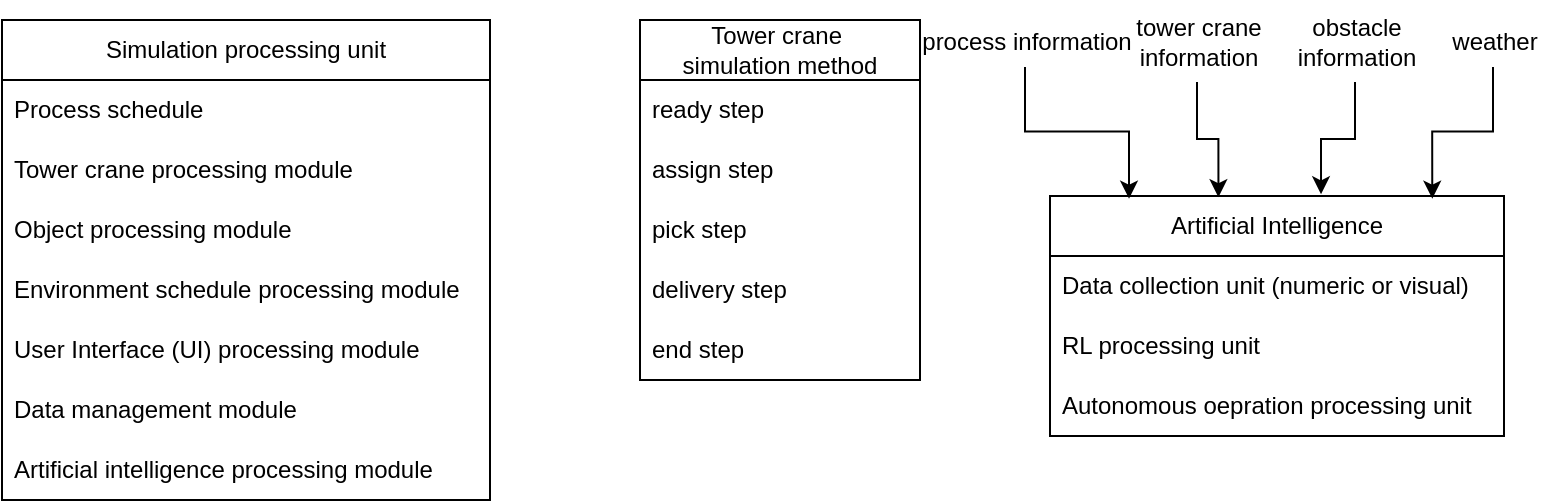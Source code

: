 <mxfile border="50" scale="3" compressed="false" locked="false" version="28.1.0">
  <diagram name="Blank" id="YmL12bMKpDGza6XwsDPr">
    <mxGraphModel dx="1501" dy="782" grid="1" gridSize="10" guides="1" tooltips="1" connect="1" arrows="1" fold="1" page="1" pageScale="1" pageWidth="413" pageHeight="583" background="none" math="1" shadow="0">
      <root>
        <mxCell id="X5NqExCQtvZxIxQ7pmgY-0" />
        <mxCell id="1" parent="X5NqExCQtvZxIxQ7pmgY-0" />
        <mxCell id="opVt_3lsyXinjnF3gYwn-2" value="Simulation processing unit" style="swimlane;fontStyle=0;childLayout=stackLayout;horizontal=1;startSize=30;horizontalStack=0;resizeParent=1;resizeParentMax=0;resizeLast=0;collapsible=1;marginBottom=0;whiteSpace=wrap;html=1;" vertex="1" parent="1">
          <mxGeometry x="40" y="40" width="244" height="240" as="geometry" />
        </mxCell>
        <mxCell id="opVt_3lsyXinjnF3gYwn-3" value="Process schedule" style="text;strokeColor=none;fillColor=none;align=left;verticalAlign=middle;spacingLeft=4;spacingRight=4;overflow=hidden;points=[[0,0.5],[1,0.5]];portConstraint=eastwest;rotatable=0;whiteSpace=wrap;html=1;" vertex="1" parent="opVt_3lsyXinjnF3gYwn-2">
          <mxGeometry y="30" width="244" height="30" as="geometry" />
        </mxCell>
        <mxCell id="opVt_3lsyXinjnF3gYwn-7" value="Tower crane processing module" style="text;strokeColor=none;fillColor=none;align=left;verticalAlign=middle;spacingLeft=4;spacingRight=4;overflow=hidden;points=[[0,0.5],[1,0.5]];portConstraint=eastwest;rotatable=0;whiteSpace=wrap;html=1;" vertex="1" parent="opVt_3lsyXinjnF3gYwn-2">
          <mxGeometry y="60" width="244" height="30" as="geometry" />
        </mxCell>
        <mxCell id="opVt_3lsyXinjnF3gYwn-8" value="Object processing module" style="text;strokeColor=none;fillColor=none;align=left;verticalAlign=middle;spacingLeft=4;spacingRight=4;overflow=hidden;points=[[0,0.5],[1,0.5]];portConstraint=eastwest;rotatable=0;whiteSpace=wrap;html=1;" vertex="1" parent="opVt_3lsyXinjnF3gYwn-2">
          <mxGeometry y="90" width="244" height="30" as="geometry" />
        </mxCell>
        <mxCell id="opVt_3lsyXinjnF3gYwn-6" value="Environment schedule processing module" style="text;strokeColor=none;fillColor=none;align=left;verticalAlign=middle;spacingLeft=4;spacingRight=4;overflow=hidden;points=[[0,0.5],[1,0.5]];portConstraint=eastwest;rotatable=0;whiteSpace=wrap;html=1;" vertex="1" parent="opVt_3lsyXinjnF3gYwn-2">
          <mxGeometry y="120" width="244" height="30" as="geometry" />
        </mxCell>
        <mxCell id="opVt_3lsyXinjnF3gYwn-5" value="User Interface (UI) processing module" style="text;strokeColor=none;fillColor=none;align=left;verticalAlign=middle;spacingLeft=4;spacingRight=4;overflow=hidden;points=[[0,0.5],[1,0.5]];portConstraint=eastwest;rotatable=0;whiteSpace=wrap;html=1;" vertex="1" parent="opVt_3lsyXinjnF3gYwn-2">
          <mxGeometry y="150" width="244" height="30" as="geometry" />
        </mxCell>
        <mxCell id="opVt_3lsyXinjnF3gYwn-9" value="Data management module" style="text;strokeColor=none;fillColor=none;align=left;verticalAlign=middle;spacingLeft=4;spacingRight=4;overflow=hidden;points=[[0,0.5],[1,0.5]];portConstraint=eastwest;rotatable=0;whiteSpace=wrap;html=1;" vertex="1" parent="opVt_3lsyXinjnF3gYwn-2">
          <mxGeometry y="180" width="244" height="30" as="geometry" />
        </mxCell>
        <mxCell id="opVt_3lsyXinjnF3gYwn-10" value="Artificial intelligence processing module" style="text;strokeColor=none;fillColor=none;align=left;verticalAlign=middle;spacingLeft=4;spacingRight=4;overflow=hidden;points=[[0,0.5],[1,0.5]];portConstraint=eastwest;rotatable=0;whiteSpace=wrap;html=1;" vertex="1" parent="opVt_3lsyXinjnF3gYwn-2">
          <mxGeometry y="210" width="244" height="30" as="geometry" />
        </mxCell>
        <mxCell id="opVt_3lsyXinjnF3gYwn-13" value="tower crane&lt;div&gt;information&lt;/div&gt;" style="text;html=1;align=center;verticalAlign=middle;resizable=0;points=[];autosize=1;strokeColor=none;fillColor=none;" vertex="1" parent="1">
          <mxGeometry x="597" y="30" width="81" height="41" as="geometry" />
        </mxCell>
        <mxCell id="opVt_3lsyXinjnF3gYwn-14" value="&lt;span style=&quot;text-align: left; text-wrap-mode: wrap;&quot;&gt;process information&lt;/span&gt;" style="text;html=1;align=center;verticalAlign=middle;resizable=0;points=[];autosize=1;strokeColor=none;fillColor=none;" vertex="1" parent="1">
          <mxGeometry x="490" y="37.5" width="123" height="26" as="geometry" />
        </mxCell>
        <mxCell id="opVt_3lsyXinjnF3gYwn-15" value="obstacle&lt;div&gt;information&lt;/div&gt;" style="text;html=1;align=center;verticalAlign=middle;resizable=0;points=[];autosize=1;strokeColor=none;fillColor=none;" vertex="1" parent="1">
          <mxGeometry x="678" y="30" width="77" height="41" as="geometry" />
        </mxCell>
        <mxCell id="opVt_3lsyXinjnF3gYwn-16" value="weather" style="text;html=1;align=center;verticalAlign=middle;resizable=0;points=[];autosize=1;strokeColor=none;fillColor=none;" vertex="1" parent="1">
          <mxGeometry x="755" y="37.5" width="61" height="26" as="geometry" />
        </mxCell>
        <mxCell id="opVt_3lsyXinjnF3gYwn-35" value="Tower crane&amp;nbsp;&lt;div&gt;simulation method&lt;/div&gt;" style="swimlane;fontStyle=0;childLayout=stackLayout;horizontal=1;startSize=30;horizontalStack=0;resizeParent=1;resizeParentMax=0;resizeLast=0;collapsible=1;marginBottom=0;whiteSpace=wrap;html=1;" vertex="1" parent="1">
          <mxGeometry x="359" y="40" width="140" height="180" as="geometry" />
        </mxCell>
        <mxCell id="opVt_3lsyXinjnF3gYwn-36" value="ready step" style="text;strokeColor=none;fillColor=none;align=left;verticalAlign=middle;spacingLeft=4;spacingRight=4;overflow=hidden;points=[[0,0.5],[1,0.5]];portConstraint=eastwest;rotatable=0;whiteSpace=wrap;html=1;" vertex="1" parent="opVt_3lsyXinjnF3gYwn-35">
          <mxGeometry y="30" width="140" height="30" as="geometry" />
        </mxCell>
        <mxCell id="opVt_3lsyXinjnF3gYwn-37" value="assign step" style="text;strokeColor=none;fillColor=none;align=left;verticalAlign=middle;spacingLeft=4;spacingRight=4;overflow=hidden;points=[[0,0.5],[1,0.5]];portConstraint=eastwest;rotatable=0;whiteSpace=wrap;html=1;" vertex="1" parent="opVt_3lsyXinjnF3gYwn-35">
          <mxGeometry y="60" width="140" height="30" as="geometry" />
        </mxCell>
        <mxCell id="opVt_3lsyXinjnF3gYwn-39" value="pick step" style="text;strokeColor=none;fillColor=none;align=left;verticalAlign=middle;spacingLeft=4;spacingRight=4;overflow=hidden;points=[[0,0.5],[1,0.5]];portConstraint=eastwest;rotatable=0;whiteSpace=wrap;html=1;" vertex="1" parent="opVt_3lsyXinjnF3gYwn-35">
          <mxGeometry y="90" width="140" height="30" as="geometry" />
        </mxCell>
        <mxCell id="opVt_3lsyXinjnF3gYwn-40" value="delivery step" style="text;strokeColor=none;fillColor=none;align=left;verticalAlign=middle;spacingLeft=4;spacingRight=4;overflow=hidden;points=[[0,0.5],[1,0.5]];portConstraint=eastwest;rotatable=0;whiteSpace=wrap;html=1;" vertex="1" parent="opVt_3lsyXinjnF3gYwn-35">
          <mxGeometry y="120" width="140" height="30" as="geometry" />
        </mxCell>
        <mxCell id="opVt_3lsyXinjnF3gYwn-38" value="end step" style="text;strokeColor=none;fillColor=none;align=left;verticalAlign=middle;spacingLeft=4;spacingRight=4;overflow=hidden;points=[[0,0.5],[1,0.5]];portConstraint=eastwest;rotatable=0;whiteSpace=wrap;html=1;" vertex="1" parent="opVt_3lsyXinjnF3gYwn-35">
          <mxGeometry y="150" width="140" height="30" as="geometry" />
        </mxCell>
        <mxCell id="opVt_3lsyXinjnF3gYwn-41" value="Artificial Intelligence" style="swimlane;fontStyle=0;childLayout=stackLayout;horizontal=1;startSize=30;horizontalStack=0;resizeParent=1;resizeParentMax=0;resizeLast=0;collapsible=1;marginBottom=0;whiteSpace=wrap;html=1;" vertex="1" parent="1">
          <mxGeometry x="564" y="128" width="227" height="120" as="geometry" />
        </mxCell>
        <mxCell id="opVt_3lsyXinjnF3gYwn-42" value="Data collection unit (numeric or visual)" style="text;strokeColor=none;fillColor=none;align=left;verticalAlign=middle;spacingLeft=4;spacingRight=4;overflow=hidden;points=[[0,0.5],[1,0.5]];portConstraint=eastwest;rotatable=0;whiteSpace=wrap;html=1;" vertex="1" parent="opVt_3lsyXinjnF3gYwn-41">
          <mxGeometry y="30" width="227" height="30" as="geometry" />
        </mxCell>
        <mxCell id="opVt_3lsyXinjnF3gYwn-43" value="RL processing unit" style="text;strokeColor=none;fillColor=none;align=left;verticalAlign=middle;spacingLeft=4;spacingRight=4;overflow=hidden;points=[[0,0.5],[1,0.5]];portConstraint=eastwest;rotatable=0;whiteSpace=wrap;html=1;" vertex="1" parent="opVt_3lsyXinjnF3gYwn-41">
          <mxGeometry y="60" width="227" height="30" as="geometry" />
        </mxCell>
        <mxCell id="opVt_3lsyXinjnF3gYwn-44" value="Autonomous oepration processing unit" style="text;strokeColor=none;fillColor=none;align=left;verticalAlign=middle;spacingLeft=4;spacingRight=4;overflow=hidden;points=[[0,0.5],[1,0.5]];portConstraint=eastwest;rotatable=0;whiteSpace=wrap;html=1;" vertex="1" parent="opVt_3lsyXinjnF3gYwn-41">
          <mxGeometry y="90" width="227" height="30" as="geometry" />
        </mxCell>
        <mxCell id="opVt_3lsyXinjnF3gYwn-46" style="edgeStyle=orthogonalEdgeStyle;rounded=0;orthogonalLoop=1;jettySize=auto;html=1;entryX=0.371;entryY=0.005;entryDx=0;entryDy=0;entryPerimeter=0;" edge="1" parent="1" source="opVt_3lsyXinjnF3gYwn-13" target="opVt_3lsyXinjnF3gYwn-41">
          <mxGeometry relative="1" as="geometry" />
        </mxCell>
        <mxCell id="opVt_3lsyXinjnF3gYwn-48" style="edgeStyle=orthogonalEdgeStyle;rounded=0;orthogonalLoop=1;jettySize=auto;html=1;entryX=0.842;entryY=0.011;entryDx=0;entryDy=0;entryPerimeter=0;" edge="1" parent="1" source="opVt_3lsyXinjnF3gYwn-16" target="opVt_3lsyXinjnF3gYwn-41">
          <mxGeometry relative="1" as="geometry" />
        </mxCell>
        <mxCell id="opVt_3lsyXinjnF3gYwn-49" style="edgeStyle=orthogonalEdgeStyle;rounded=0;orthogonalLoop=1;jettySize=auto;html=1;entryX=0.174;entryY=0.011;entryDx=0;entryDy=0;entryPerimeter=0;" edge="1" parent="1" source="opVt_3lsyXinjnF3gYwn-14" target="opVt_3lsyXinjnF3gYwn-41">
          <mxGeometry relative="1" as="geometry" />
        </mxCell>
        <mxCell id="opVt_3lsyXinjnF3gYwn-50" style="edgeStyle=orthogonalEdgeStyle;rounded=0;orthogonalLoop=1;jettySize=auto;html=1;entryX=0.597;entryY=-0.007;entryDx=0;entryDy=0;entryPerimeter=0;" edge="1" parent="1" source="opVt_3lsyXinjnF3gYwn-15" target="opVt_3lsyXinjnF3gYwn-41">
          <mxGeometry relative="1" as="geometry" />
        </mxCell>
      </root>
    </mxGraphModel>
  </diagram>
</mxfile>
